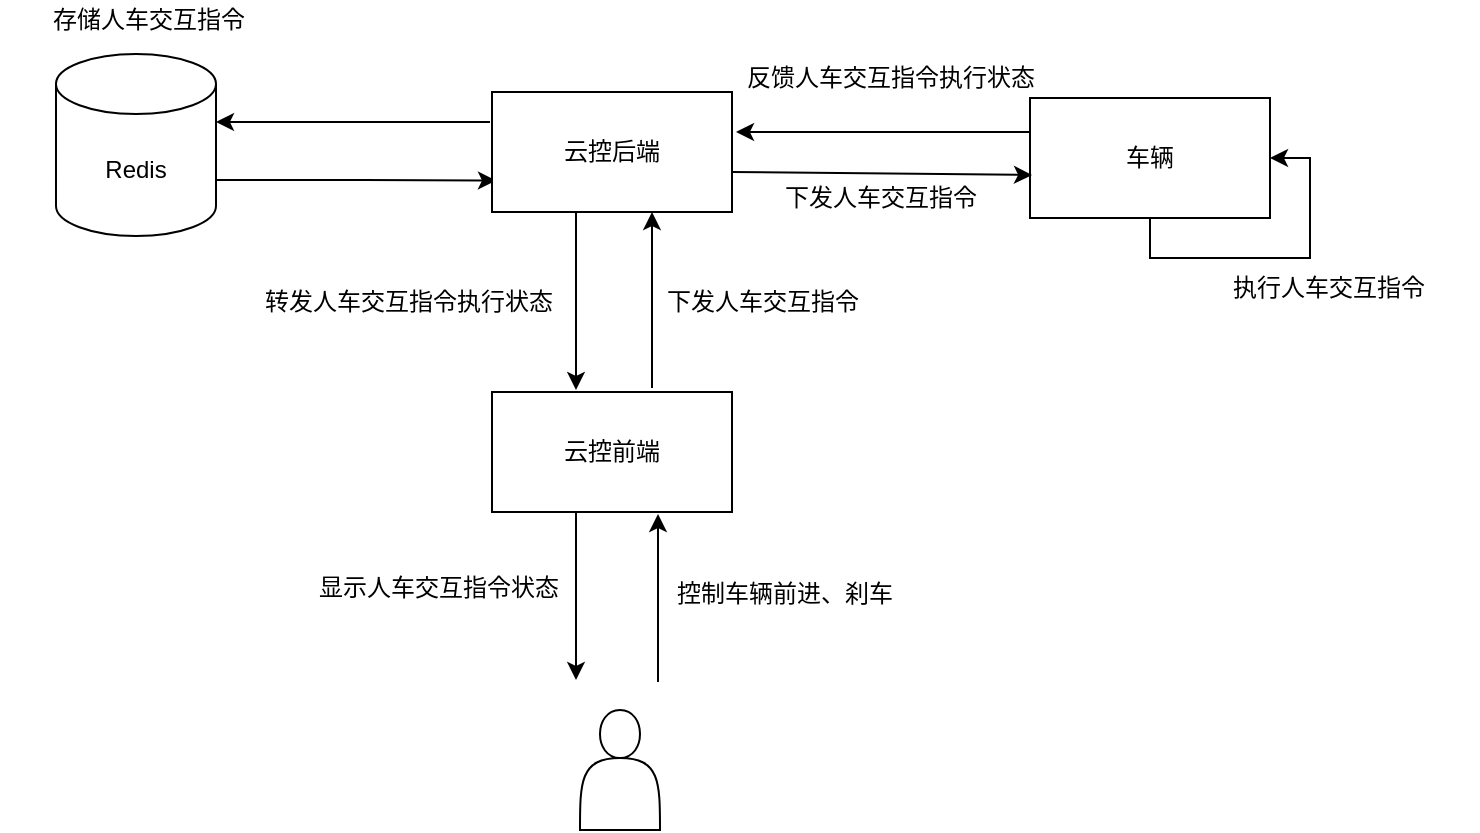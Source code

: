 <mxfile version="21.7.2" type="github">
  <diagram name="第 1 页" id="QVIKFMMg18xOAisxXLAs">
    <mxGraphModel dx="954" dy="-190" grid="0" gridSize="10" guides="1" tooltips="1" connect="1" arrows="1" fold="1" page="0" pageScale="1" pageWidth="827" pageHeight="1169" math="0" shadow="0">
      <root>
        <mxCell id="0" />
        <mxCell id="1" parent="0" />
        <mxCell id="yRf3vOdz1kJbRVKW5ZLv-19" value="云控前端" style="rounded=0;whiteSpace=wrap;html=1;" vertex="1" parent="1">
          <mxGeometry x="368" y="1053" width="120" height="60" as="geometry" />
        </mxCell>
        <mxCell id="yRf3vOdz1kJbRVKW5ZLv-24" value="" style="shape=actor;whiteSpace=wrap;html=1;" vertex="1" parent="1">
          <mxGeometry x="412" y="1212" width="40" height="60" as="geometry" />
        </mxCell>
        <mxCell id="yRf3vOdz1kJbRVKW5ZLv-35" style="edgeStyle=orthogonalEdgeStyle;rounded=0;orthogonalLoop=1;jettySize=auto;html=1;exitX=1;exitY=0;exitDx=0;exitDy=60.75;exitPerimeter=0;" edge="1" parent="1">
          <mxGeometry relative="1" as="geometry">
            <mxPoint x="370" y="947.25" as="targetPoint" />
            <mxPoint x="228" y="947" as="sourcePoint" />
            <Array as="points">
              <mxPoint x="304" y="947.25" />
              <mxPoint x="304" y="948.25" />
            </Array>
          </mxGeometry>
        </mxCell>
        <mxCell id="yRf3vOdz1kJbRVKW5ZLv-28" value="Redis" style="shape=cylinder3;whiteSpace=wrap;html=1;boundedLbl=1;backgroundOutline=1;size=15;" vertex="1" parent="1">
          <mxGeometry x="150" y="884" width="80" height="91" as="geometry" />
        </mxCell>
        <mxCell id="yRf3vOdz1kJbRVKW5ZLv-29" value="云控后端" style="rounded=0;whiteSpace=wrap;html=1;" vertex="1" parent="1">
          <mxGeometry x="368" y="903" width="120" height="60" as="geometry" />
        </mxCell>
        <mxCell id="yRf3vOdz1kJbRVKW5ZLv-30" value="车辆" style="rounded=0;whiteSpace=wrap;html=1;" vertex="1" parent="1">
          <mxGeometry x="637" y="906" width="120" height="60" as="geometry" />
        </mxCell>
        <mxCell id="yRf3vOdz1kJbRVKW5ZLv-34" value="" style="endArrow=classic;html=1;rounded=0;entryX=0.008;entryY=0.883;entryDx=0;entryDy=0;entryPerimeter=0;" edge="1" parent="1">
          <mxGeometry width="50" height="50" relative="1" as="geometry">
            <mxPoint x="488" y="943" as="sourcePoint" />
            <mxPoint x="638" y="944.5" as="targetPoint" />
          </mxGeometry>
        </mxCell>
        <mxCell id="yRf3vOdz1kJbRVKW5ZLv-36" value="" style="endArrow=classic;html=1;rounded=0;exitX=0.35;exitY=1;exitDx=0;exitDy=0;exitPerimeter=0;" edge="1" parent="1" source="yRf3vOdz1kJbRVKW5ZLv-29">
          <mxGeometry width="50" height="50" relative="1" as="geometry">
            <mxPoint x="413" y="963" as="sourcePoint" />
            <mxPoint x="410" y="1052" as="targetPoint" />
          </mxGeometry>
        </mxCell>
        <mxCell id="yRf3vOdz1kJbRVKW5ZLv-37" value="" style="endArrow=classic;html=1;rounded=0;" edge="1" parent="1">
          <mxGeometry width="50" height="50" relative="1" as="geometry">
            <mxPoint x="410" y="1113" as="sourcePoint" />
            <mxPoint x="410" y="1197" as="targetPoint" />
          </mxGeometry>
        </mxCell>
        <mxCell id="yRf3vOdz1kJbRVKW5ZLv-38" value="" style="endArrow=classic;html=1;rounded=0;" edge="1" parent="1">
          <mxGeometry width="50" height="50" relative="1" as="geometry">
            <mxPoint x="451" y="1198" as="sourcePoint" />
            <mxPoint x="451" y="1114" as="targetPoint" />
          </mxGeometry>
        </mxCell>
        <mxCell id="yRf3vOdz1kJbRVKW5ZLv-39" value="" style="endArrow=classic;html=1;rounded=0;" edge="1" parent="1">
          <mxGeometry width="50" height="50" relative="1" as="geometry">
            <mxPoint x="448" y="1051" as="sourcePoint" />
            <mxPoint x="448" y="963" as="targetPoint" />
          </mxGeometry>
        </mxCell>
        <mxCell id="yRf3vOdz1kJbRVKW5ZLv-40" value="" style="endArrow=classic;html=1;rounded=0;" edge="1" parent="1">
          <mxGeometry width="50" height="50" relative="1" as="geometry">
            <mxPoint x="637" y="923" as="sourcePoint" />
            <mxPoint x="490" y="923" as="targetPoint" />
          </mxGeometry>
        </mxCell>
        <mxCell id="yRf3vOdz1kJbRVKW5ZLv-41" value="" style="endArrow=classic;html=1;rounded=0;" edge="1" parent="1">
          <mxGeometry width="50" height="50" relative="1" as="geometry">
            <mxPoint x="367" y="918" as="sourcePoint" />
            <mxPoint x="230" y="918" as="targetPoint" />
          </mxGeometry>
        </mxCell>
        <mxCell id="yRf3vOdz1kJbRVKW5ZLv-42" value="控制车辆前进、刹车" style="text;strokeColor=none;align=center;fillColor=none;html=1;verticalAlign=middle;whiteSpace=wrap;rounded=0;" vertex="1" parent="1">
          <mxGeometry x="440" y="1144" width="149" height="20" as="geometry" />
        </mxCell>
        <mxCell id="yRf3vOdz1kJbRVKW5ZLv-43" value="下发人车交互指令" style="text;strokeColor=none;align=center;fillColor=none;html=1;verticalAlign=middle;whiteSpace=wrap;rounded=0;" vertex="1" parent="1">
          <mxGeometry x="429" y="998" width="149" height="20" as="geometry" />
        </mxCell>
        <mxCell id="yRf3vOdz1kJbRVKW5ZLv-44" value="反馈人车交互指令执行状态" style="text;strokeColor=none;align=center;fillColor=none;html=1;verticalAlign=middle;whiteSpace=wrap;rounded=0;" vertex="1" parent="1">
          <mxGeometry x="493" y="886" width="149" height="20" as="geometry" />
        </mxCell>
        <mxCell id="yRf3vOdz1kJbRVKW5ZLv-45" value="转发人车交互指令执行状态" style="text;strokeColor=none;align=center;fillColor=none;html=1;verticalAlign=middle;whiteSpace=wrap;rounded=0;" vertex="1" parent="1">
          <mxGeometry x="252" y="998" width="149" height="20" as="geometry" />
        </mxCell>
        <mxCell id="yRf3vOdz1kJbRVKW5ZLv-46" value="显示人车交互指令状态" style="text;strokeColor=none;align=center;fillColor=none;html=1;verticalAlign=middle;whiteSpace=wrap;rounded=0;" vertex="1" parent="1">
          <mxGeometry x="267" y="1141" width="149" height="20" as="geometry" />
        </mxCell>
        <mxCell id="yRf3vOdz1kJbRVKW5ZLv-47" value="下发人车交互指令" style="text;strokeColor=none;align=center;fillColor=none;html=1;verticalAlign=middle;whiteSpace=wrap;rounded=0;" vertex="1" parent="1">
          <mxGeometry x="488" y="946" width="149" height="20" as="geometry" />
        </mxCell>
        <mxCell id="yRf3vOdz1kJbRVKW5ZLv-48" style="edgeStyle=orthogonalEdgeStyle;rounded=0;orthogonalLoop=1;jettySize=auto;html=1;exitX=0.5;exitY=1;exitDx=0;exitDy=0;entryX=1;entryY=0.5;entryDx=0;entryDy=0;" edge="1" parent="1" source="yRf3vOdz1kJbRVKW5ZLv-30" target="yRf3vOdz1kJbRVKW5ZLv-30">
          <mxGeometry relative="1" as="geometry" />
        </mxCell>
        <mxCell id="yRf3vOdz1kJbRVKW5ZLv-49" value="执行人车交互指令" style="text;strokeColor=none;align=center;fillColor=none;html=1;verticalAlign=middle;whiteSpace=wrap;rounded=0;" vertex="1" parent="1">
          <mxGeometry x="712" y="991" width="149" height="20" as="geometry" />
        </mxCell>
        <mxCell id="yRf3vOdz1kJbRVKW5ZLv-50" value="存储人车交互指令" style="text;strokeColor=none;align=center;fillColor=none;html=1;verticalAlign=middle;whiteSpace=wrap;rounded=0;" vertex="1" parent="1">
          <mxGeometry x="122" y="857" width="149" height="20" as="geometry" />
        </mxCell>
      </root>
    </mxGraphModel>
  </diagram>
</mxfile>
